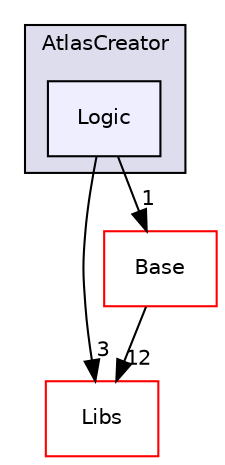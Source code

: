 digraph "Modules/Loadable/AtlasCreator/Logic" {
  bgcolor=transparent;
  compound=true
  node [ fontsize="10", fontname="Helvetica"];
  edge [ labelfontsize="10", labelfontname="Helvetica"];
  subgraph clusterdir_7a1152783cc3fe9b55d2b97ad1fbaf2d {
    graph [ bgcolor="#ddddee", pencolor="black", label="AtlasCreator" fontname="Helvetica", fontsize="10", URL="dir_7a1152783cc3fe9b55d2b97ad1fbaf2d.html"]
  dir_0a44ca596bd8c28a1652386d707e6600 [shape=box, label="Logic", style="filled", fillcolor="#eeeeff", pencolor="black", URL="dir_0a44ca596bd8c28a1652386d707e6600.html"];
  }
  dir_6e6cb9563333489fde7459b1f95e59a5 [shape=box label="Libs" color="red" URL="dir_6e6cb9563333489fde7459b1f95e59a5.html"];
  dir_628593db0cdce5a76fb85526ae5aa762 [shape=box label="Base" color="red" URL="dir_628593db0cdce5a76fb85526ae5aa762.html"];
  dir_0a44ca596bd8c28a1652386d707e6600->dir_6e6cb9563333489fde7459b1f95e59a5 [headlabel="3", labeldistance=1.5 headhref="dir_000059_000012.html"];
  dir_0a44ca596bd8c28a1652386d707e6600->dir_628593db0cdce5a76fb85526ae5aa762 [headlabel="1", labeldistance=1.5 headhref="dir_000059_000002.html"];
  dir_628593db0cdce5a76fb85526ae5aa762->dir_6e6cb9563333489fde7459b1f95e59a5 [headlabel="12", labeldistance=1.5 headhref="dir_000002_000012.html"];
}
